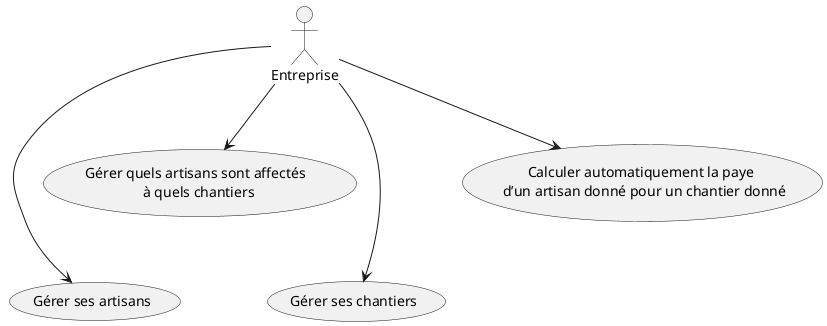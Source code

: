 @startuml

usecase r as "Gérer quels artisans sont affectés \n à quels chantiers"
usecase d as "Gérer ses artisans"
usecase p as "Gérer ses chantiers"
usecase l as "Calculer automatiquement la paye \n d’un artisan donné pour un chantier donné"

actor Entreprise 

'Pour aligner les 2 acteurs :
r -[hidden]-> d
r -[hidden]-> p

Entreprise --> r
Entreprise --> d
Entreprise --> p
Entreprise --> l

@enduml